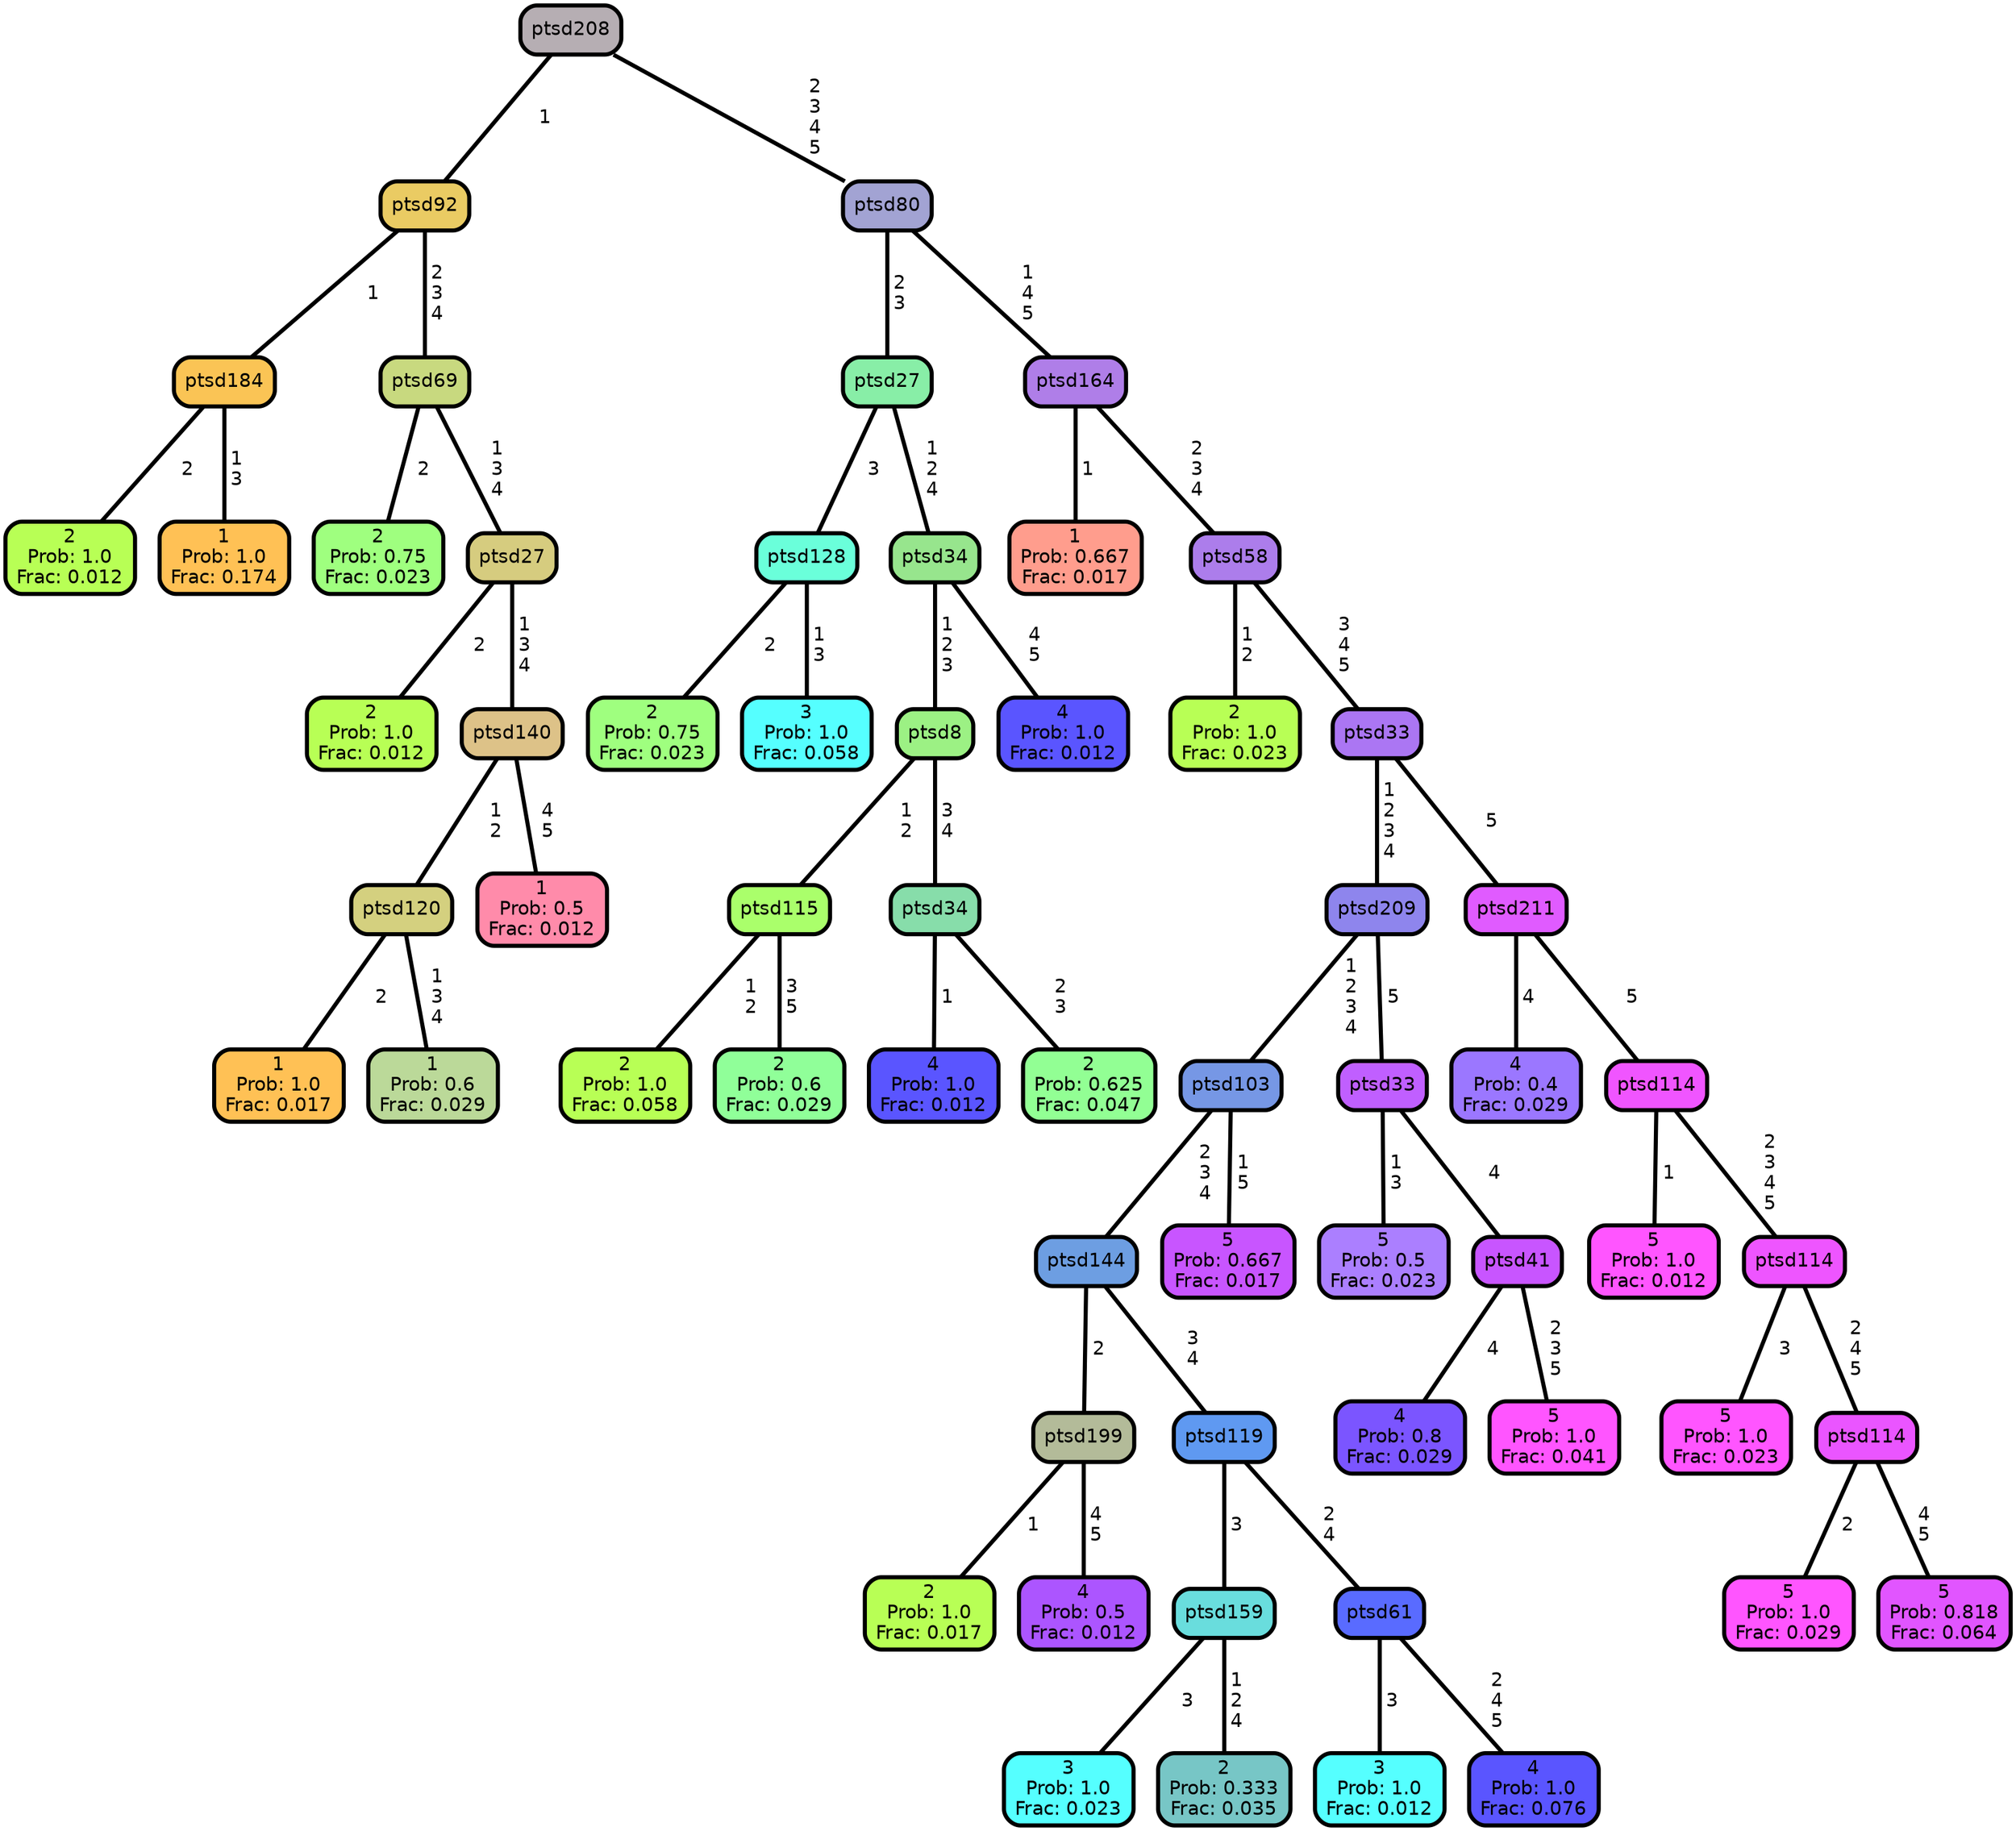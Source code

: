 graph Tree {
node [shape=box, style="filled, rounded",color="black",penwidth="3",fontcolor="black",                 fontname=helvetica] ;
graph [ranksep="0 equally", splines=straight,                 bgcolor=transparent, dpi=200] ;
edge [fontname=helvetica, color=black] ;
0 [label="2
Prob: 1.0
Frac: 0.012", fillcolor="#b8ff55"] ;
1 [label="ptsd184", fillcolor="#fac455"] ;
2 [label="1
Prob: 1.0
Frac: 0.174", fillcolor="#ffc155"] ;
3 [label="ptsd92", fillcolor="#eacb63"] ;
4 [label="2
Prob: 0.75
Frac: 0.023", fillcolor="#9fff7f"] ;
5 [label="ptsd69", fillcolor="#c8d97f"] ;
6 [label="2
Prob: 1.0
Frac: 0.012", fillcolor="#b8ff55"] ;
7 [label="ptsd27", fillcolor="#d6cc7f"] ;
8 [label="1
Prob: 1.0
Frac: 0.017", fillcolor="#ffc155"] ;
9 [label="ptsd120", fillcolor="#d4d07f"] ;
10 [label="1
Prob: 0.6
Frac: 0.029", fillcolor="#bbd999"] ;
11 [label="ptsd140", fillcolor="#ddc288"] ;
12 [label="1
Prob: 0.5
Frac: 0.012", fillcolor="#ff8baa"] ;
13 [label="ptsd208", fillcolor="#b6aeb3"] ;
14 [label="2
Prob: 0.75
Frac: 0.023", fillcolor="#9fff7f"] ;
15 [label="ptsd128", fillcolor="#6affda"] ;
16 [label="3
Prob: 1.0
Frac: 0.058", fillcolor="#55ffff"] ;
17 [label="ptsd27", fillcolor="#88eea7"] ;
18 [label="2
Prob: 1.0
Frac: 0.058", fillcolor="#b8ff55"] ;
19 [label="ptsd115", fillcolor="#aaff6b"] ;
20 [label="2
Prob: 0.6
Frac: 0.029", fillcolor="#90ff99"] ;
21 [label="ptsd8", fillcolor="#9cf184"] ;
22 [label="4
Prob: 1.0
Frac: 0.012", fillcolor="#5a55ff"] ;
23 [label="ptsd34", fillcolor="#87ddaa"] ;
24 [label="2
Prob: 0.625
Frac: 0.047", fillcolor="#92ff94"] ;
25 [label="ptsd34", fillcolor="#97e58d"] ;
26 [label="4
Prob: 1.0
Frac: 0.012", fillcolor="#5a55ff"] ;
27 [label="ptsd80", fillcolor="#a2a3d3"] ;
28 [label="1
Prob: 0.667
Frac: 0.017", fillcolor="#ff9d8d"] ;
29 [label="ptsd164", fillcolor="#af7ee8"] ;
30 [label="2
Prob: 1.0
Frac: 0.023", fillcolor="#b8ff55"] ;
31 [label="ptsd58", fillcolor="#ac7deb"] ;
32 [label="2
Prob: 1.0
Frac: 0.017", fillcolor="#b8ff55"] ;
33 [label="ptsd199", fillcolor="#b3bb99"] ;
34 [label="4
Prob: 0.5
Frac: 0.012", fillcolor="#ac55ff"] ;
35 [label="ptsd144", fillcolor="#6d9ee2"] ;
36 [label="3
Prob: 1.0
Frac: 0.023", fillcolor="#55ffff"] ;
37 [label="ptsd159", fillcolor="#69dddd"] ;
38 [label="2
Prob: 0.333
Frac: 0.035", fillcolor="#77c6c6"] ;
39 [label="ptsd119", fillcolor="#5f99f1"] ;
40 [label="3
Prob: 1.0
Frac: 0.012", fillcolor="#55ffff"] ;
41 [label="ptsd61", fillcolor="#596bff"] ;
42 [label="4
Prob: 1.0
Frac: 0.076", fillcolor="#5a55ff"] ;
43 [label="ptsd103", fillcolor="#7697e5"] ;
44 [label="5
Prob: 0.667
Frac: 0.017", fillcolor="#c855ff"] ;
45 [label="ptsd209", fillcolor="#8e85ed"] ;
46 [label="5
Prob: 0.5
Frac: 0.023", fillcolor="#ab7fff"] ;
47 [label="ptsd33", fillcolor="#c05fff"] ;
48 [label="4
Prob: 0.8
Frac: 0.029", fillcolor="#7b55ff"] ;
49 [label="ptsd41", fillcolor="#c855ff"] ;
50 [label="5
Prob: 1.0
Frac: 0.041", fillcolor="#ff55ff"] ;
51 [label="ptsd33", fillcolor="#ab76f3"] ;
52 [label="4
Prob: 0.4
Frac: 0.029", fillcolor="#9b77ff"] ;
53 [label="ptsd211", fillcolor="#e05bff"] ;
54 [label="5
Prob: 1.0
Frac: 0.012", fillcolor="#ff55ff"] ;
55 [label="ptsd114", fillcolor="#f055ff"] ;
56 [label="5
Prob: 1.0
Frac: 0.023", fillcolor="#ff55ff"] ;
57 [label="ptsd114", fillcolor="#ee55ff"] ;
58 [label="5
Prob: 1.0
Frac: 0.029", fillcolor="#ff55ff"] ;
59 [label="ptsd114", fillcolor="#ea55ff"] ;
60 [label="5
Prob: 0.818
Frac: 0.064", fillcolor="#e155ff"] ;
1 -- 0 [label=" 2",penwidth=3] ;
1 -- 2 [label=" 1\n 3",penwidth=3] ;
3 -- 1 [label=" 1",penwidth=3] ;
3 -- 5 [label=" 2\n 3\n 4",penwidth=3] ;
5 -- 4 [label=" 2",penwidth=3] ;
5 -- 7 [label=" 1\n 3\n 4",penwidth=3] ;
7 -- 6 [label=" 2",penwidth=3] ;
7 -- 11 [label=" 1\n 3\n 4",penwidth=3] ;
9 -- 8 [label=" 2",penwidth=3] ;
9 -- 10 [label=" 1\n 3\n 4",penwidth=3] ;
11 -- 9 [label=" 1\n 2",penwidth=3] ;
11 -- 12 [label=" 4\n 5",penwidth=3] ;
13 -- 3 [label=" 1",penwidth=3] ;
13 -- 27 [label=" 2\n 3\n 4\n 5",penwidth=3] ;
15 -- 14 [label=" 2",penwidth=3] ;
15 -- 16 [label=" 1\n 3",penwidth=3] ;
17 -- 15 [label=" 3",penwidth=3] ;
17 -- 25 [label=" 1\n 2\n 4",penwidth=3] ;
19 -- 18 [label=" 1\n 2",penwidth=3] ;
19 -- 20 [label=" 3\n 5",penwidth=3] ;
21 -- 19 [label=" 1\n 2",penwidth=3] ;
21 -- 23 [label=" 3\n 4",penwidth=3] ;
23 -- 22 [label=" 1",penwidth=3] ;
23 -- 24 [label=" 2\n 3",penwidth=3] ;
25 -- 21 [label=" 1\n 2\n 3",penwidth=3] ;
25 -- 26 [label=" 4\n 5",penwidth=3] ;
27 -- 17 [label=" 2\n 3",penwidth=3] ;
27 -- 29 [label=" 1\n 4\n 5",penwidth=3] ;
29 -- 28 [label=" 1",penwidth=3] ;
29 -- 31 [label=" 2\n 3\n 4",penwidth=3] ;
31 -- 30 [label=" 1\n 2",penwidth=3] ;
31 -- 51 [label=" 3\n 4\n 5",penwidth=3] ;
33 -- 32 [label=" 1",penwidth=3] ;
33 -- 34 [label=" 4\n 5",penwidth=3] ;
35 -- 33 [label=" 2",penwidth=3] ;
35 -- 39 [label=" 3\n 4",penwidth=3] ;
37 -- 36 [label=" 3",penwidth=3] ;
37 -- 38 [label=" 1\n 2\n 4",penwidth=3] ;
39 -- 37 [label=" 3",penwidth=3] ;
39 -- 41 [label=" 2\n 4",penwidth=3] ;
41 -- 40 [label=" 3",penwidth=3] ;
41 -- 42 [label=" 2\n 4\n 5",penwidth=3] ;
43 -- 35 [label=" 2\n 3\n 4",penwidth=3] ;
43 -- 44 [label=" 1\n 5",penwidth=3] ;
45 -- 43 [label=" 1\n 2\n 3\n 4",penwidth=3] ;
45 -- 47 [label=" 5",penwidth=3] ;
47 -- 46 [label=" 1\n 3",penwidth=3] ;
47 -- 49 [label=" 4",penwidth=3] ;
49 -- 48 [label=" 4",penwidth=3] ;
49 -- 50 [label=" 2\n 3\n 5",penwidth=3] ;
51 -- 45 [label=" 1\n 2\n 3\n 4",penwidth=3] ;
51 -- 53 [label=" 5",penwidth=3] ;
53 -- 52 [label=" 4",penwidth=3] ;
53 -- 55 [label=" 5",penwidth=3] ;
55 -- 54 [label=" 1",penwidth=3] ;
55 -- 57 [label=" 2\n 3\n 4\n 5",penwidth=3] ;
57 -- 56 [label=" 3",penwidth=3] ;
57 -- 59 [label=" 2\n 4\n 5",penwidth=3] ;
59 -- 58 [label=" 2",penwidth=3] ;
59 -- 60 [label=" 4\n 5",penwidth=3] ;
{rank = same;}}